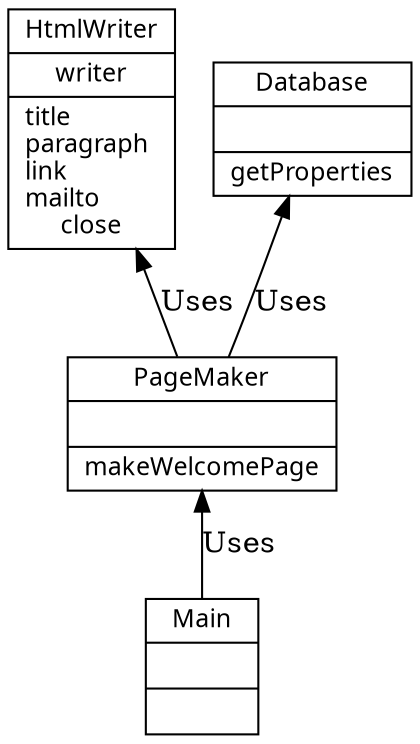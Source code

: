 digraph G{
    fontname="KaiTi"
    fontsize=13
    rankdir="BT"
    
    node[
    fontname="KaiTi"
    fontsize=12
    shape="record"
    ]

    main [
    label = "{
      Main|\l|\l
    }"]

    pagemaker [
      label = "{
      PageMaker| \l|makeWelcomePage
    }"]

    htmlwriter [
      label = "{
      HtmlWriter|writer|title\lparagraph\llink\lmailto\lclose
      }"]

    database [
      label = "{
      Database| \l|getProperties
      }"
    ]

    main->pagemaker[label = "Uses"]
    pagemaker->htmlwriter[label = "Uses"]
    pagemaker->database[label = "Uses"]
}
